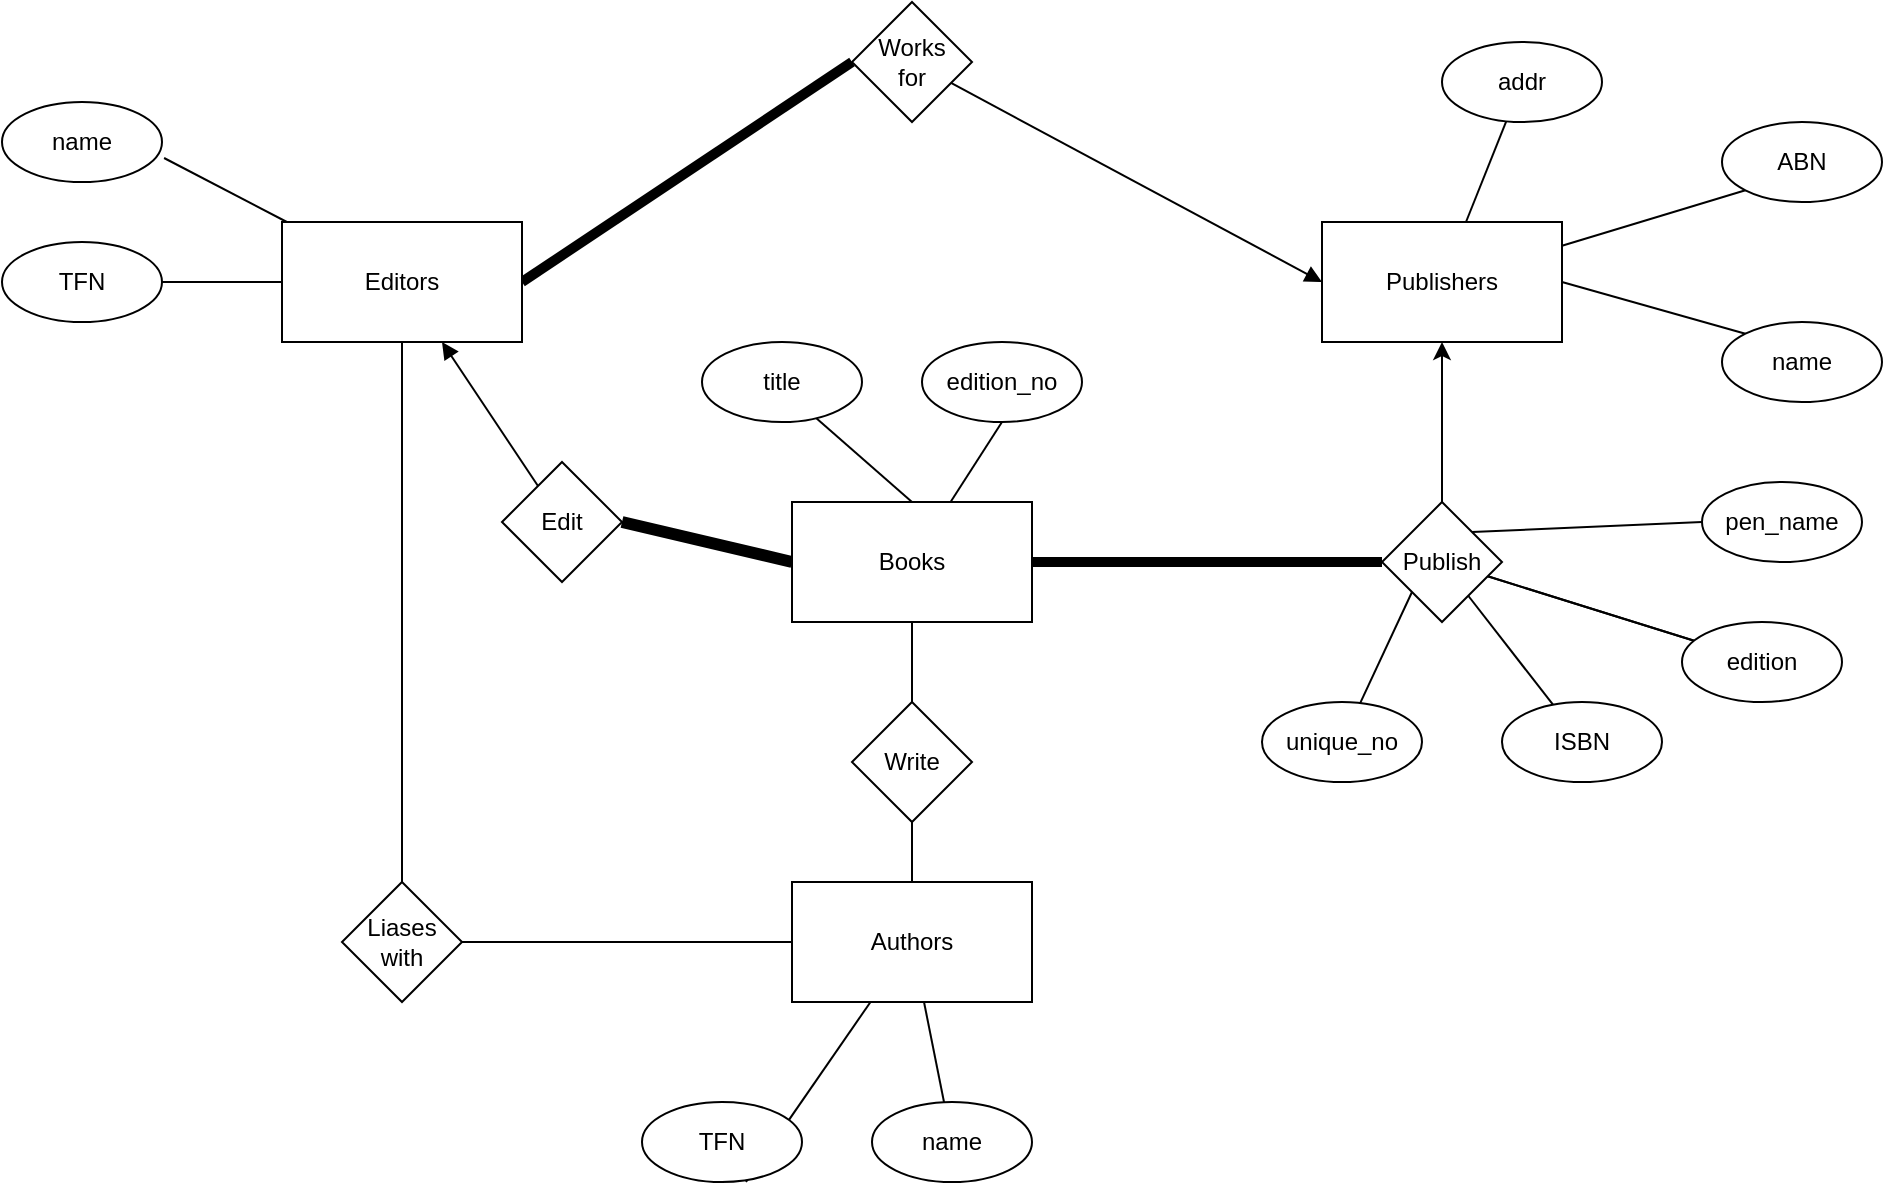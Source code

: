 <mxfile version="14.4.3" type="github">
  <diagram id="R2lEEEUBdFMjLlhIrx00" name="Page-1">
    <mxGraphModel dx="1796" dy="589" grid="1" gridSize="10" guides="1" tooltips="1" connect="1" arrows="1" fold="1" page="1" pageScale="1" pageWidth="850" pageHeight="1100" math="0" shadow="0" extFonts="Permanent Marker^https://fonts.googleapis.com/css?family=Permanent+Marker">
      <root>
        <mxCell id="0" />
        <mxCell id="1" parent="0" />
        <mxCell id="xhhmZb8J1PgCcthbXPZW-22" style="edgeStyle=none;rounded=0;orthogonalLoop=1;jettySize=auto;html=1;entryX=1;entryY=0.5;entryDx=0;entryDy=0;endArrow=none;endFill=0;" edge="1" parent="1" source="xhhmZb8J1PgCcthbXPZW-1" target="xhhmZb8J1PgCcthbXPZW-8">
          <mxGeometry relative="1" as="geometry" />
        </mxCell>
        <mxCell id="xhhmZb8J1PgCcthbXPZW-23" style="edgeStyle=none;rounded=0;orthogonalLoop=1;jettySize=auto;html=1;entryX=1.013;entryY=0.7;entryDx=0;entryDy=0;entryPerimeter=0;endArrow=none;endFill=0;" edge="1" parent="1" source="xhhmZb8J1PgCcthbXPZW-1" target="xhhmZb8J1PgCcthbXPZW-7">
          <mxGeometry relative="1" as="geometry" />
        </mxCell>
        <mxCell id="xhhmZb8J1PgCcthbXPZW-37" style="edgeStyle=none;rounded=0;orthogonalLoop=1;jettySize=auto;html=1;exitX=1;exitY=0.5;exitDx=0;exitDy=0;entryX=0;entryY=0.5;entryDx=0;entryDy=0;endArrow=none;endFill=0;shadow=0;strokeWidth=5;" edge="1" parent="1" source="xhhmZb8J1PgCcthbXPZW-1" target="xhhmZb8J1PgCcthbXPZW-36">
          <mxGeometry relative="1" as="geometry" />
        </mxCell>
        <mxCell id="xhhmZb8J1PgCcthbXPZW-40" style="edgeStyle=none;rounded=0;orthogonalLoop=1;jettySize=auto;html=1;entryX=0.5;entryY=0;entryDx=0;entryDy=0;shadow=0;endArrow=none;endFill=0;strokeWidth=1;" edge="1" parent="1" source="xhhmZb8J1PgCcthbXPZW-1" target="xhhmZb8J1PgCcthbXPZW-39">
          <mxGeometry relative="1" as="geometry" />
        </mxCell>
        <mxCell id="xhhmZb8J1PgCcthbXPZW-1" value="Editors" style="rounded=0;whiteSpace=wrap;html=1;" vertex="1" parent="1">
          <mxGeometry x="110" y="200" width="120" height="60" as="geometry" />
        </mxCell>
        <mxCell id="xhhmZb8J1PgCcthbXPZW-20" style="edgeStyle=none;rounded=0;orthogonalLoop=1;jettySize=auto;html=1;entryX=0.65;entryY=1;entryDx=0;entryDy=0;entryPerimeter=0;endArrow=none;endFill=0;" edge="1" parent="1" source="xhhmZb8J1PgCcthbXPZW-2" target="xhhmZb8J1PgCcthbXPZW-10">
          <mxGeometry relative="1" as="geometry" />
        </mxCell>
        <mxCell id="xhhmZb8J1PgCcthbXPZW-27" value="" style="edgeStyle=none;rounded=0;orthogonalLoop=1;jettySize=auto;html=1;endArrow=none;endFill=0;" edge="1" parent="1" source="xhhmZb8J1PgCcthbXPZW-2" target="xhhmZb8J1PgCcthbXPZW-26">
          <mxGeometry relative="1" as="geometry" />
        </mxCell>
        <mxCell id="xhhmZb8J1PgCcthbXPZW-2" value="Authors" style="rounded=0;whiteSpace=wrap;html=1;" vertex="1" parent="1">
          <mxGeometry x="365" y="530" width="120" height="60" as="geometry" />
        </mxCell>
        <mxCell id="xhhmZb8J1PgCcthbXPZW-24" style="edgeStyle=none;rounded=0;orthogonalLoop=1;jettySize=auto;html=1;entryX=0;entryY=1;entryDx=0;entryDy=0;endArrow=none;endFill=0;" edge="1" parent="1" source="xhhmZb8J1PgCcthbXPZW-3" target="xhhmZb8J1PgCcthbXPZW-9">
          <mxGeometry relative="1" as="geometry" />
        </mxCell>
        <mxCell id="xhhmZb8J1PgCcthbXPZW-25" style="edgeStyle=none;rounded=0;orthogonalLoop=1;jettySize=auto;html=1;exitX=1;exitY=0.5;exitDx=0;exitDy=0;entryX=0;entryY=0;entryDx=0;entryDy=0;endArrow=none;endFill=0;" edge="1" parent="1" source="xhhmZb8J1PgCcthbXPZW-3" target="xhhmZb8J1PgCcthbXPZW-12">
          <mxGeometry relative="1" as="geometry" />
        </mxCell>
        <mxCell id="xhhmZb8J1PgCcthbXPZW-35" style="edgeStyle=none;rounded=0;orthogonalLoop=1;jettySize=auto;html=1;endArrow=classic;endFill=1;exitX=0.5;exitY=0;exitDx=0;exitDy=0;entryX=0.5;entryY=1;entryDx=0;entryDy=0;" edge="1" parent="1" source="xhhmZb8J1PgCcthbXPZW-33" target="xhhmZb8J1PgCcthbXPZW-3">
          <mxGeometry relative="1" as="geometry">
            <mxPoint x="630" y="310" as="targetPoint" />
          </mxGeometry>
        </mxCell>
        <mxCell id="xhhmZb8J1PgCcthbXPZW-3" value="Publishers" style="rounded=0;whiteSpace=wrap;html=1;" vertex="1" parent="1">
          <mxGeometry x="630" y="200" width="120" height="60" as="geometry" />
        </mxCell>
        <mxCell id="xhhmZb8J1PgCcthbXPZW-32" style="edgeStyle=none;rounded=0;orthogonalLoop=1;jettySize=auto;html=1;exitX=0;exitY=0.5;exitDx=0;exitDy=0;entryX=1;entryY=0.5;entryDx=0;entryDy=0;endArrow=none;endFill=0;strokeWidth=6;" edge="1" parent="1" source="xhhmZb8J1PgCcthbXPZW-4" target="xhhmZb8J1PgCcthbXPZW-30">
          <mxGeometry relative="1" as="geometry" />
        </mxCell>
        <mxCell id="xhhmZb8J1PgCcthbXPZW-34" style="edgeStyle=none;rounded=0;orthogonalLoop=1;jettySize=auto;html=1;exitX=1;exitY=0.5;exitDx=0;exitDy=0;entryX=0;entryY=0.5;entryDx=0;entryDy=0;endArrow=none;endFill=0;strokeWidth=5;" edge="1" parent="1" source="xhhmZb8J1PgCcthbXPZW-4" target="xhhmZb8J1PgCcthbXPZW-33">
          <mxGeometry relative="1" as="geometry" />
        </mxCell>
        <mxCell id="xhhmZb8J1PgCcthbXPZW-44" style="edgeStyle=none;rounded=0;orthogonalLoop=1;jettySize=auto;html=1;exitX=0.5;exitY=0;exitDx=0;exitDy=0;entryX=0.713;entryY=0.95;entryDx=0;entryDy=0;entryPerimeter=0;shadow=0;endArrow=none;endFill=0;strokeWidth=1;" edge="1" parent="1" source="xhhmZb8J1PgCcthbXPZW-4" target="xhhmZb8J1PgCcthbXPZW-43">
          <mxGeometry relative="1" as="geometry" />
        </mxCell>
        <mxCell id="xhhmZb8J1PgCcthbXPZW-45" style="edgeStyle=none;rounded=0;orthogonalLoop=1;jettySize=auto;html=1;entryX=0.5;entryY=1;entryDx=0;entryDy=0;shadow=0;endArrow=none;endFill=0;strokeWidth=1;" edge="1" parent="1" source="xhhmZb8J1PgCcthbXPZW-4" target="xhhmZb8J1PgCcthbXPZW-42">
          <mxGeometry relative="1" as="geometry" />
        </mxCell>
        <mxCell id="xhhmZb8J1PgCcthbXPZW-4" value="Books" style="rounded=0;whiteSpace=wrap;html=1;" vertex="1" parent="1">
          <mxGeometry x="365" y="340" width="120" height="60" as="geometry" />
        </mxCell>
        <mxCell id="xhhmZb8J1PgCcthbXPZW-7" value="name" style="ellipse;whiteSpace=wrap;html=1;" vertex="1" parent="1">
          <mxGeometry x="-30" y="140" width="80" height="40" as="geometry" />
        </mxCell>
        <mxCell id="xhhmZb8J1PgCcthbXPZW-8" value="TFN" style="ellipse;whiteSpace=wrap;html=1;" vertex="1" parent="1">
          <mxGeometry x="-30" y="210" width="80" height="40" as="geometry" />
        </mxCell>
        <mxCell id="xhhmZb8J1PgCcthbXPZW-9" value="ABN" style="ellipse;whiteSpace=wrap;html=1;" vertex="1" parent="1">
          <mxGeometry x="830" y="150" width="80" height="40" as="geometry" />
        </mxCell>
        <mxCell id="xhhmZb8J1PgCcthbXPZW-10" value="TFN" style="ellipse;whiteSpace=wrap;html=1;" vertex="1" parent="1">
          <mxGeometry x="290" y="640" width="80" height="40" as="geometry" />
        </mxCell>
        <mxCell id="xhhmZb8J1PgCcthbXPZW-11" value="pen_name" style="ellipse;whiteSpace=wrap;html=1;" vertex="1" parent="1">
          <mxGeometry x="820" y="330" width="80" height="40" as="geometry" />
        </mxCell>
        <mxCell id="xhhmZb8J1PgCcthbXPZW-12" value="name" style="ellipse;whiteSpace=wrap;html=1;" vertex="1" parent="1">
          <mxGeometry x="830" y="250" width="80" height="40" as="geometry" />
        </mxCell>
        <mxCell id="xhhmZb8J1PgCcthbXPZW-19" value="" style="edgeStyle=none;rounded=0;orthogonalLoop=1;jettySize=auto;html=1;endArrow=none;endFill=0;" edge="1" parent="1" source="xhhmZb8J1PgCcthbXPZW-13" target="xhhmZb8J1PgCcthbXPZW-2">
          <mxGeometry relative="1" as="geometry" />
        </mxCell>
        <mxCell id="xhhmZb8J1PgCcthbXPZW-13" value="name" style="ellipse;whiteSpace=wrap;html=1;" vertex="1" parent="1">
          <mxGeometry x="405" y="640" width="80" height="40" as="geometry" />
        </mxCell>
        <mxCell id="xhhmZb8J1PgCcthbXPZW-28" value="" style="edgeStyle=none;rounded=0;orthogonalLoop=1;jettySize=auto;html=1;endArrow=none;endFill=0;" edge="1" parent="1" source="xhhmZb8J1PgCcthbXPZW-26" target="xhhmZb8J1PgCcthbXPZW-4">
          <mxGeometry relative="1" as="geometry" />
        </mxCell>
        <mxCell id="xhhmZb8J1PgCcthbXPZW-26" value="Write" style="rhombus;whiteSpace=wrap;html=1;" vertex="1" parent="1">
          <mxGeometry x="395" y="440" width="60" height="60" as="geometry" />
        </mxCell>
        <mxCell id="xhhmZb8J1PgCcthbXPZW-31" value="" style="edgeStyle=none;rounded=0;orthogonalLoop=1;jettySize=auto;html=1;endArrow=block;endFill=1;" edge="1" parent="1" source="xhhmZb8J1PgCcthbXPZW-30" target="xhhmZb8J1PgCcthbXPZW-1">
          <mxGeometry relative="1" as="geometry" />
        </mxCell>
        <mxCell id="xhhmZb8J1PgCcthbXPZW-30" value="Edit" style="rhombus;whiteSpace=wrap;html=1;" vertex="1" parent="1">
          <mxGeometry x="220" y="320" width="60" height="60" as="geometry" />
        </mxCell>
        <mxCell id="xhhmZb8J1PgCcthbXPZW-49" value="" style="edgeStyle=none;rounded=0;orthogonalLoop=1;jettySize=auto;html=1;shadow=0;endArrow=none;endFill=0;strokeWidth=1;" edge="1" parent="1" source="xhhmZb8J1PgCcthbXPZW-33" target="xhhmZb8J1PgCcthbXPZW-47">
          <mxGeometry relative="1" as="geometry" />
        </mxCell>
        <mxCell id="xhhmZb8J1PgCcthbXPZW-50" style="edgeStyle=none;rounded=0;orthogonalLoop=1;jettySize=auto;html=1;exitX=0;exitY=1;exitDx=0;exitDy=0;shadow=0;endArrow=none;endFill=0;strokeWidth=1;" edge="1" parent="1" source="xhhmZb8J1PgCcthbXPZW-33" target="xhhmZb8J1PgCcthbXPZW-46">
          <mxGeometry relative="1" as="geometry" />
        </mxCell>
        <mxCell id="xhhmZb8J1PgCcthbXPZW-51" value="" style="edgeStyle=none;rounded=0;orthogonalLoop=1;jettySize=auto;html=1;shadow=0;endArrow=none;endFill=0;strokeWidth=1;" edge="1" parent="1" source="xhhmZb8J1PgCcthbXPZW-33" target="xhhmZb8J1PgCcthbXPZW-48">
          <mxGeometry relative="1" as="geometry" />
        </mxCell>
        <mxCell id="xhhmZb8J1PgCcthbXPZW-52" value="" style="edgeStyle=none;rounded=0;orthogonalLoop=1;jettySize=auto;html=1;shadow=0;endArrow=none;endFill=0;strokeWidth=1;" edge="1" parent="1" source="xhhmZb8J1PgCcthbXPZW-33" target="xhhmZb8J1PgCcthbXPZW-48">
          <mxGeometry relative="1" as="geometry" />
        </mxCell>
        <mxCell id="xhhmZb8J1PgCcthbXPZW-53" style="edgeStyle=none;rounded=0;orthogonalLoop=1;jettySize=auto;html=1;exitX=1;exitY=0;exitDx=0;exitDy=0;entryX=0;entryY=0.5;entryDx=0;entryDy=0;shadow=0;endArrow=none;endFill=0;strokeWidth=1;" edge="1" parent="1" source="xhhmZb8J1PgCcthbXPZW-33" target="xhhmZb8J1PgCcthbXPZW-11">
          <mxGeometry relative="1" as="geometry" />
        </mxCell>
        <mxCell id="xhhmZb8J1PgCcthbXPZW-33" value="Publish" style="rhombus;whiteSpace=wrap;html=1;" vertex="1" parent="1">
          <mxGeometry x="660" y="340" width="60" height="60" as="geometry" />
        </mxCell>
        <mxCell id="xhhmZb8J1PgCcthbXPZW-38" style="edgeStyle=none;rounded=0;orthogonalLoop=1;jettySize=auto;html=1;entryX=0;entryY=0.5;entryDx=0;entryDy=0;endArrow=block;endFill=1;" edge="1" parent="1" source="xhhmZb8J1PgCcthbXPZW-36" target="xhhmZb8J1PgCcthbXPZW-3">
          <mxGeometry relative="1" as="geometry" />
        </mxCell>
        <mxCell id="xhhmZb8J1PgCcthbXPZW-36" value="Works &lt;br&gt;for" style="rhombus;whiteSpace=wrap;html=1;" vertex="1" parent="1">
          <mxGeometry x="395" y="90" width="60" height="60" as="geometry" />
        </mxCell>
        <mxCell id="xhhmZb8J1PgCcthbXPZW-41" style="edgeStyle=none;rounded=0;orthogonalLoop=1;jettySize=auto;html=1;exitX=1;exitY=0.5;exitDx=0;exitDy=0;entryX=0;entryY=0.5;entryDx=0;entryDy=0;shadow=0;endArrow=none;endFill=0;strokeWidth=1;" edge="1" parent="1" source="xhhmZb8J1PgCcthbXPZW-39" target="xhhmZb8J1PgCcthbXPZW-2">
          <mxGeometry relative="1" as="geometry" />
        </mxCell>
        <mxCell id="xhhmZb8J1PgCcthbXPZW-39" value="Liases&lt;br&gt;with" style="rhombus;whiteSpace=wrap;html=1;" vertex="1" parent="1">
          <mxGeometry x="140" y="530" width="60" height="60" as="geometry" />
        </mxCell>
        <mxCell id="xhhmZb8J1PgCcthbXPZW-42" value="edition_no" style="ellipse;whiteSpace=wrap;html=1;" vertex="1" parent="1">
          <mxGeometry x="430" y="260" width="80" height="40" as="geometry" />
        </mxCell>
        <mxCell id="xhhmZb8J1PgCcthbXPZW-43" value="title" style="ellipse;whiteSpace=wrap;html=1;" vertex="1" parent="1">
          <mxGeometry x="320" y="260" width="80" height="40" as="geometry" />
        </mxCell>
        <mxCell id="xhhmZb8J1PgCcthbXPZW-46" value="unique_no" style="ellipse;whiteSpace=wrap;html=1;" vertex="1" parent="1">
          <mxGeometry x="600" y="440" width="80" height="40" as="geometry" />
        </mxCell>
        <mxCell id="xhhmZb8J1PgCcthbXPZW-47" value="ISBN" style="ellipse;whiteSpace=wrap;html=1;" vertex="1" parent="1">
          <mxGeometry x="720" y="440" width="80" height="40" as="geometry" />
        </mxCell>
        <mxCell id="xhhmZb8J1PgCcthbXPZW-48" value="edition" style="ellipse;whiteSpace=wrap;html=1;" vertex="1" parent="1">
          <mxGeometry x="810" y="400" width="80" height="40" as="geometry" />
        </mxCell>
        <mxCell id="xhhmZb8J1PgCcthbXPZW-55" value="" style="edgeStyle=none;rounded=0;orthogonalLoop=1;jettySize=auto;html=1;shadow=0;endArrow=none;endFill=0;strokeWidth=1;" edge="1" parent="1" source="xhhmZb8J1PgCcthbXPZW-54" target="xhhmZb8J1PgCcthbXPZW-3">
          <mxGeometry relative="1" as="geometry" />
        </mxCell>
        <mxCell id="xhhmZb8J1PgCcthbXPZW-54" value="addr" style="ellipse;whiteSpace=wrap;html=1;" vertex="1" parent="1">
          <mxGeometry x="690" y="110" width="80" height="40" as="geometry" />
        </mxCell>
      </root>
    </mxGraphModel>
  </diagram>
</mxfile>
